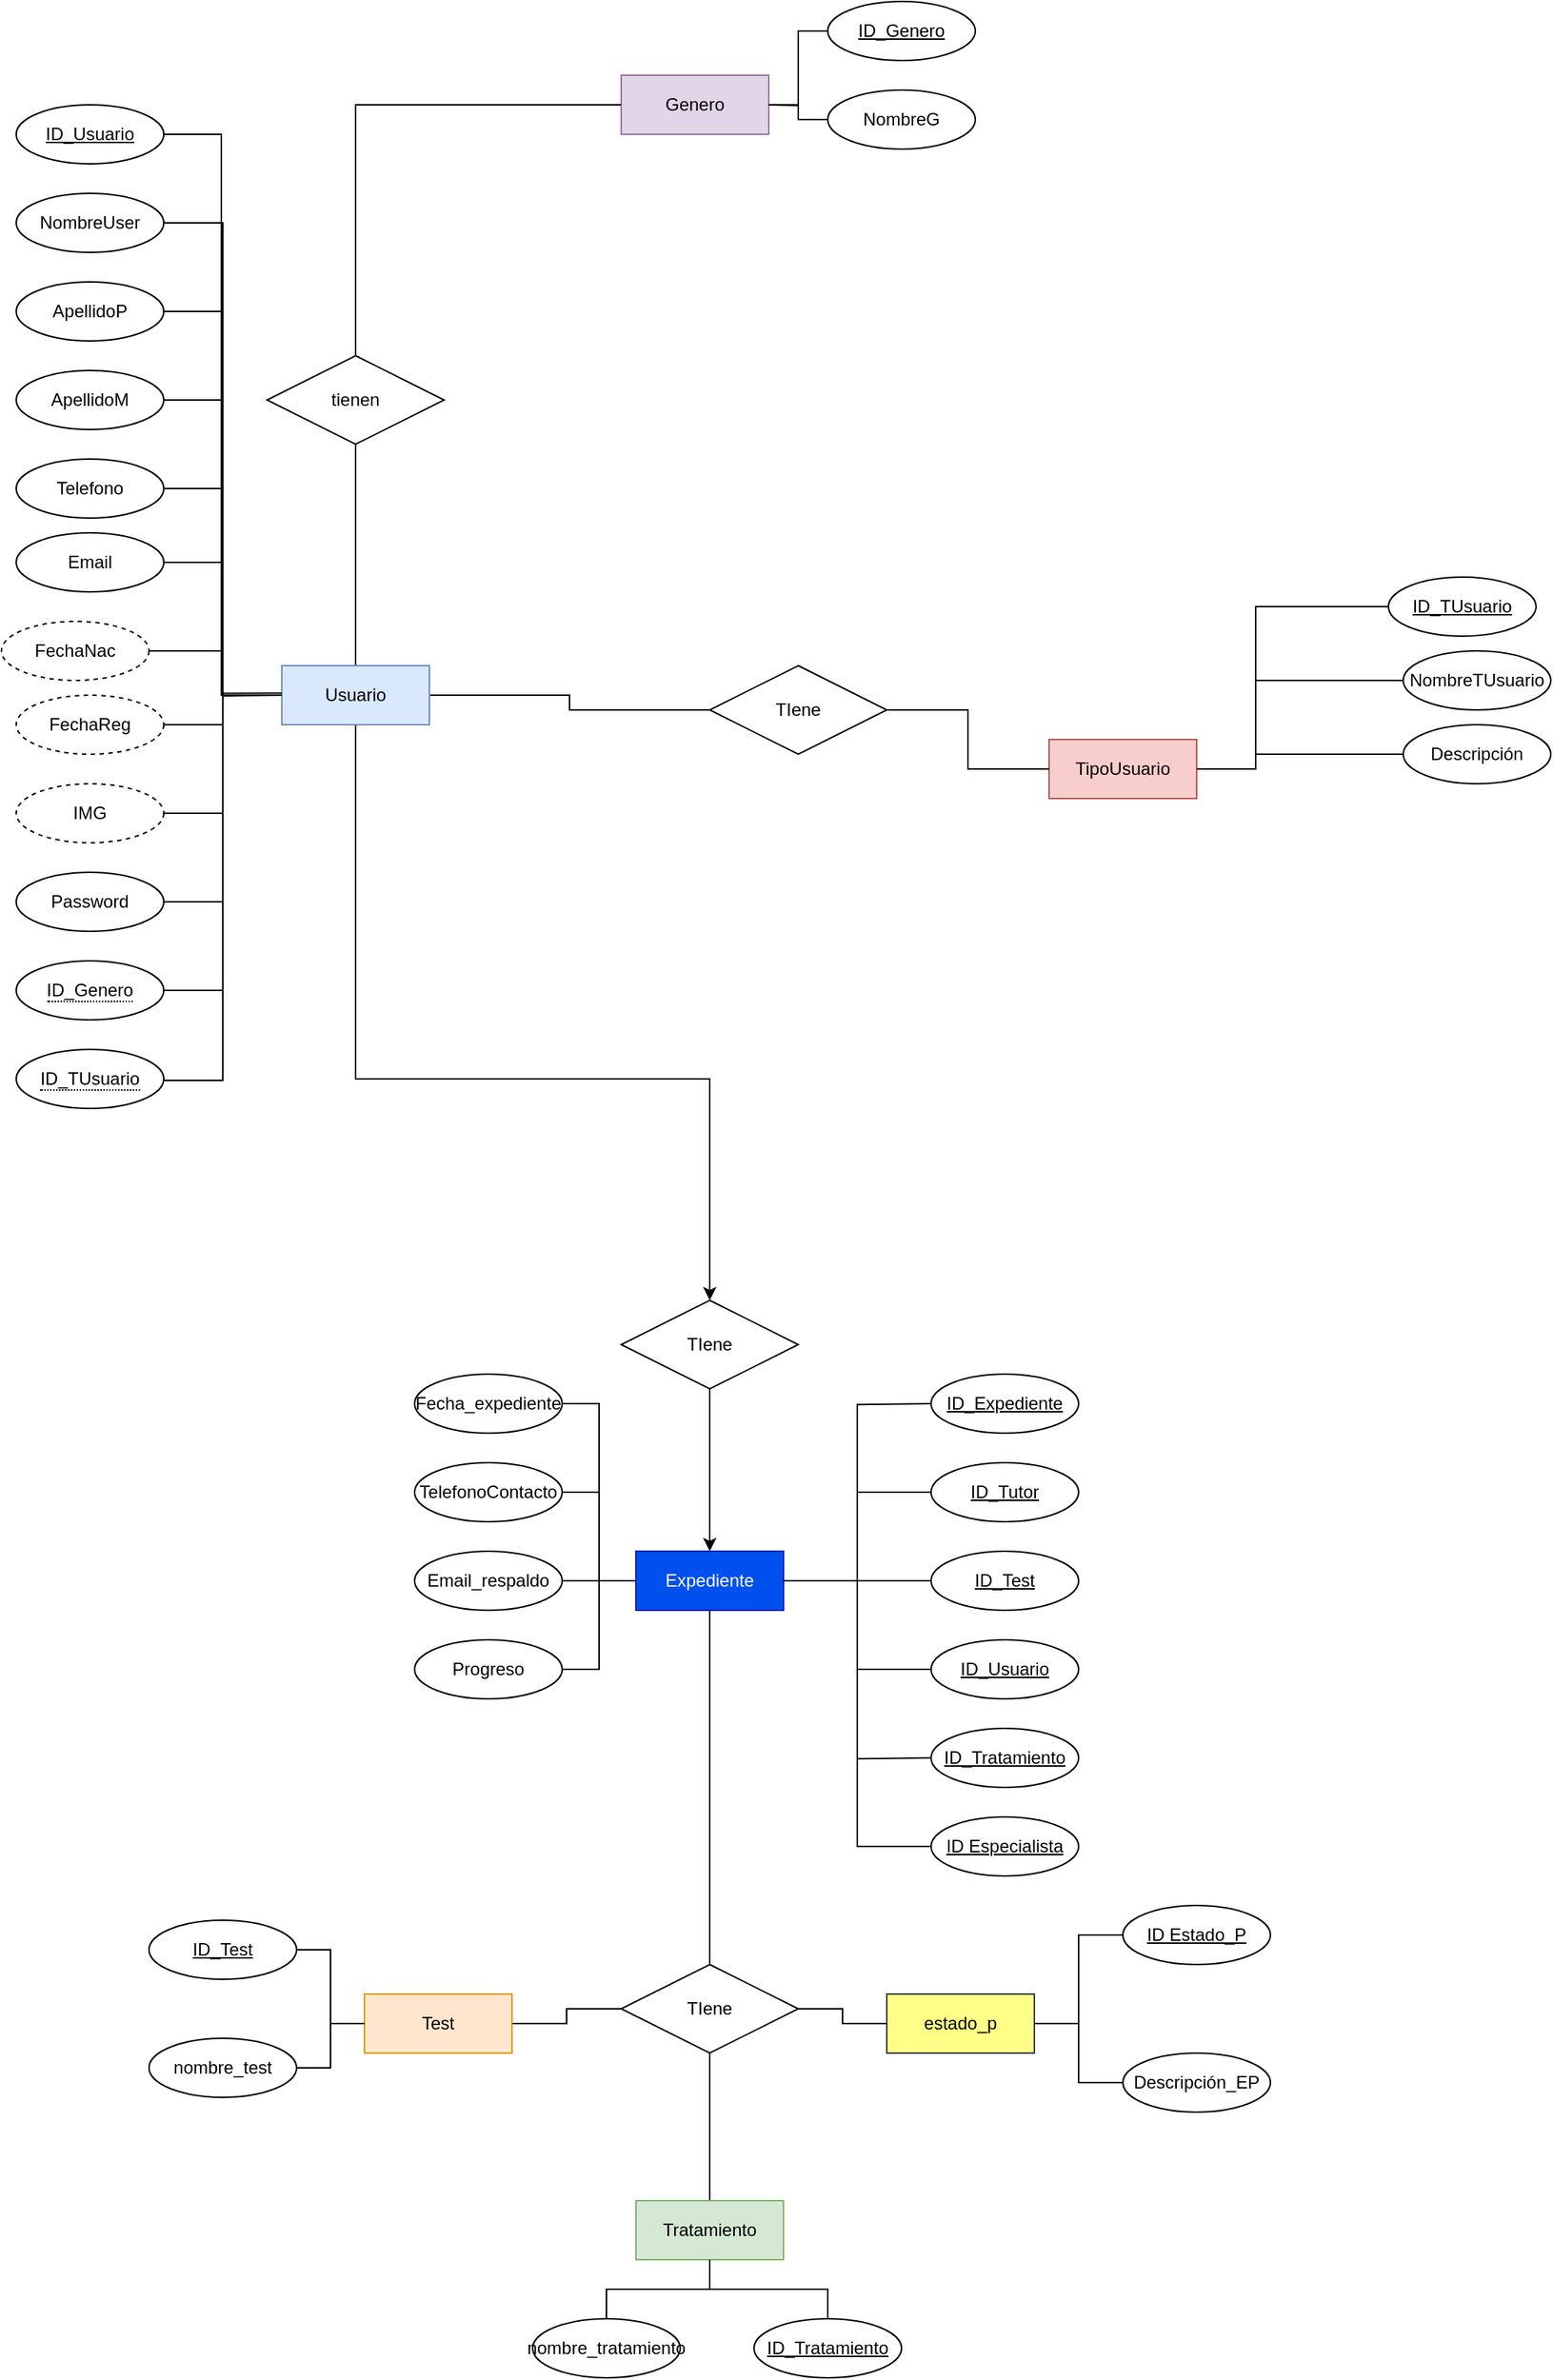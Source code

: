 <mxfile version="24.4.8" type="github">
  <diagram id="LTxdpnyszCatT74xIp0X" name="modelo ER">
    <mxGraphModel dx="208" dy="605" grid="1" gridSize="10" guides="1" tooltips="1" connect="1" arrows="1" fold="1" page="1" pageScale="1" pageWidth="827" pageHeight="1169" math="0" shadow="0">
      <root>
        <mxCell id="0" />
        <mxCell id="1" parent="0" />
        <mxCell id="tz4zhaM1rUqlGJr84FCX-1" style="edgeStyle=orthogonalEdgeStyle;rounded=0;orthogonalLoop=1;jettySize=auto;html=1;endArrow=none;endFill=0;startArrow=none;startFill=0;" parent="1" source="tz4zhaM1rUqlGJr84FCX-3" target="tz4zhaM1rUqlGJr84FCX-42" edge="1">
          <mxGeometry relative="1" as="geometry" />
        </mxCell>
        <mxCell id="tz4zhaM1rUqlGJr84FCX-2" style="edgeStyle=orthogonalEdgeStyle;rounded=0;orthogonalLoop=1;jettySize=auto;html=1;exitX=0.5;exitY=0;exitDx=0;exitDy=0;entryX=0.5;entryY=1;entryDx=0;entryDy=0;endArrow=none;endFill=0;startArrow=none;startFill=0;" parent="1" source="tz4zhaM1rUqlGJr84FCX-3" target="tz4zhaM1rUqlGJr84FCX-76" edge="1">
          <mxGeometry relative="1" as="geometry" />
        </mxCell>
        <mxCell id="03zIuqUFUW3D3l1dbkAI-1" style="edgeStyle=orthogonalEdgeStyle;rounded=0;orthogonalLoop=1;jettySize=auto;html=1;entryX=0.5;entryY=0;entryDx=0;entryDy=0;" parent="1" source="tz4zhaM1rUqlGJr84FCX-3" target="tz4zhaM1rUqlGJr84FCX-165" edge="1">
          <mxGeometry relative="1" as="geometry">
            <Array as="points">
              <mxPoint x="1440" y="1300" />
              <mxPoint x="1680" y="1300" />
            </Array>
          </mxGeometry>
        </mxCell>
        <mxCell id="tz4zhaM1rUqlGJr84FCX-3" value="Usuario" style="whiteSpace=wrap;html=1;align=center;fillColor=#dae8fc;strokeColor=#6c8ebf;" parent="1" vertex="1">
          <mxGeometry x="1390" y="1020" width="100" height="40" as="geometry" />
        </mxCell>
        <mxCell id="4jeqp8nQi6s-3Mln8vao-18" style="edgeStyle=orthogonalEdgeStyle;rounded=0;orthogonalLoop=1;jettySize=auto;html=1;entryX=0;entryY=0.5;entryDx=0;entryDy=0;endArrow=none;endFill=0;" parent="1" source="tz4zhaM1rUqlGJr84FCX-5" target="tz4zhaM1rUqlGJr84FCX-3" edge="1">
          <mxGeometry relative="1" as="geometry" />
        </mxCell>
        <mxCell id="tz4zhaM1rUqlGJr84FCX-5" value="ApellidoP" style="ellipse;whiteSpace=wrap;html=1;align=center;" parent="1" vertex="1">
          <mxGeometry x="1210" y="760" width="100" height="40" as="geometry" />
        </mxCell>
        <mxCell id="4jeqp8nQi6s-3Mln8vao-16" style="edgeStyle=orthogonalEdgeStyle;rounded=0;orthogonalLoop=1;jettySize=auto;html=1;entryX=0;entryY=0.5;entryDx=0;entryDy=0;endArrow=none;endFill=0;" parent="1" source="tz4zhaM1rUqlGJr84FCX-7" target="tz4zhaM1rUqlGJr84FCX-3" edge="1">
          <mxGeometry relative="1" as="geometry" />
        </mxCell>
        <mxCell id="tz4zhaM1rUqlGJr84FCX-7" value="Telefono" style="ellipse;whiteSpace=wrap;html=1;align=center;" parent="1" vertex="1">
          <mxGeometry x="1210" y="880" width="100" height="40" as="geometry" />
        </mxCell>
        <mxCell id="4jeqp8nQi6s-3Mln8vao-17" style="edgeStyle=orthogonalEdgeStyle;rounded=0;orthogonalLoop=1;jettySize=auto;html=1;entryX=0;entryY=0.5;entryDx=0;entryDy=0;endArrow=none;endFill=0;" parent="1" source="tz4zhaM1rUqlGJr84FCX-9" target="tz4zhaM1rUqlGJr84FCX-3" edge="1">
          <mxGeometry relative="1" as="geometry" />
        </mxCell>
        <mxCell id="tz4zhaM1rUqlGJr84FCX-9" value="ApellidoM" style="ellipse;whiteSpace=wrap;html=1;align=center;" parent="1" vertex="1">
          <mxGeometry x="1210" y="820" width="100" height="40" as="geometry" />
        </mxCell>
        <mxCell id="4jeqp8nQi6s-3Mln8vao-19" style="edgeStyle=orthogonalEdgeStyle;rounded=0;orthogonalLoop=1;jettySize=auto;html=1;entryX=0;entryY=0.5;entryDx=0;entryDy=0;endArrow=none;endFill=0;" parent="1" source="tz4zhaM1rUqlGJr84FCX-11" target="tz4zhaM1rUqlGJr84FCX-3" edge="1">
          <mxGeometry relative="1" as="geometry" />
        </mxCell>
        <mxCell id="tz4zhaM1rUqlGJr84FCX-11" value="&lt;span style=&quot;text-align: left; text-wrap: nowrap;&quot;&gt;NombreUser&lt;/span&gt;" style="ellipse;whiteSpace=wrap;html=1;align=center;" parent="1" vertex="1">
          <mxGeometry x="1210" y="700" width="100" height="40" as="geometry" />
        </mxCell>
        <mxCell id="tz4zhaM1rUqlGJr84FCX-13" style="edgeStyle=orthogonalEdgeStyle;rounded=0;orthogonalLoop=1;jettySize=auto;html=1;exitX=1;exitY=0.5;exitDx=0;exitDy=0;endArrow=none;endFill=0;" parent="1" edge="1">
          <mxGeometry relative="1" as="geometry">
            <mxPoint x="1390" y="1038.667" as="targetPoint" />
            <Array as="points">
              <mxPoint x="1350" y="1240" />
              <mxPoint x="1350" y="1039" />
            </Array>
            <mxPoint x="1310.0" y="1240" as="sourcePoint" />
          </mxGeometry>
        </mxCell>
        <mxCell id="tz4zhaM1rUqlGJr84FCX-15" style="edgeStyle=orthogonalEdgeStyle;rounded=0;orthogonalLoop=1;jettySize=auto;html=1;exitX=1;exitY=0.5;exitDx=0;exitDy=0;endArrow=none;endFill=0;" parent="1" source="tz4zhaM1rUqlGJr84FCX-16" edge="1">
          <mxGeometry relative="1" as="geometry">
            <mxPoint x="1390" y="1040" as="targetPoint" />
            <Array as="points">
              <mxPoint x="1350" y="1120" />
              <mxPoint x="1350" y="1040" />
            </Array>
          </mxGeometry>
        </mxCell>
        <mxCell id="tz4zhaM1rUqlGJr84FCX-16" value="IMG" style="ellipse;whiteSpace=wrap;html=1;align=center;dashed=1;" parent="1" vertex="1">
          <mxGeometry x="1210" y="1100" width="100" height="40" as="geometry" />
        </mxCell>
        <mxCell id="tz4zhaM1rUqlGJr84FCX-17" style="edgeStyle=orthogonalEdgeStyle;rounded=0;orthogonalLoop=1;jettySize=auto;html=1;entryX=0;entryY=0.5;entryDx=0;entryDy=0;endArrow=none;endFill=0;" parent="1" source="tz4zhaM1rUqlGJr84FCX-21" target="tz4zhaM1rUqlGJr84FCX-28" edge="1">
          <mxGeometry relative="1" as="geometry">
            <Array as="points">
              <mxPoint x="2050" y="1090" />
              <mxPoint x="2050" y="1030" />
            </Array>
          </mxGeometry>
        </mxCell>
        <mxCell id="tz4zhaM1rUqlGJr84FCX-18" style="edgeStyle=orthogonalEdgeStyle;rounded=0;orthogonalLoop=1;jettySize=auto;html=1;entryX=0;entryY=0.5;entryDx=0;entryDy=0;endArrow=none;endFill=0;" parent="1" source="tz4zhaM1rUqlGJr84FCX-21" target="tz4zhaM1rUqlGJr84FCX-31" edge="1">
          <mxGeometry relative="1" as="geometry">
            <Array as="points">
              <mxPoint x="2050" y="1090" />
              <mxPoint x="2050" y="1080" />
            </Array>
          </mxGeometry>
        </mxCell>
        <mxCell id="tz4zhaM1rUqlGJr84FCX-21" value="TipoUsuario" style="whiteSpace=wrap;html=1;align=center;fillColor=#f8cecc;strokeColor=#b85450;" parent="1" vertex="1">
          <mxGeometry x="1910" y="1070" width="100" height="40" as="geometry" />
        </mxCell>
        <mxCell id="tz4zhaM1rUqlGJr84FCX-22" style="edgeStyle=orthogonalEdgeStyle;rounded=0;orthogonalLoop=1;jettySize=auto;html=1;entryX=1;entryY=0.5;entryDx=0;entryDy=0;endArrow=none;endFill=0;" parent="1" source="tz4zhaM1rUqlGJr84FCX-24" target="tz4zhaM1rUqlGJr84FCX-21" edge="1">
          <mxGeometry relative="1" as="geometry">
            <Array as="points">
              <mxPoint x="2150" y="980" />
              <mxPoint x="2050" y="980" />
              <mxPoint x="2050" y="1110" />
            </Array>
          </mxGeometry>
        </mxCell>
        <mxCell id="tz4zhaM1rUqlGJr84FCX-23" value="Password" style="ellipse;whiteSpace=wrap;html=1;align=center;" parent="1" vertex="1">
          <mxGeometry x="1210" y="1160" width="100" height="40" as="geometry" />
        </mxCell>
        <mxCell id="tz4zhaM1rUqlGJr84FCX-24" value="ID_TUsuario" style="ellipse;whiteSpace=wrap;html=1;align=center;fontStyle=4;" parent="1" vertex="1">
          <mxGeometry x="2140" y="960" width="100" height="40" as="geometry" />
        </mxCell>
        <mxCell id="tz4zhaM1rUqlGJr84FCX-25" style="edgeStyle=orthogonalEdgeStyle;rounded=0;orthogonalLoop=1;jettySize=auto;html=1;exitX=1;exitY=0.5;exitDx=0;exitDy=0;endArrow=none;endFill=0;" parent="1" source="tz4zhaM1rUqlGJr84FCX-23" edge="1">
          <mxGeometry relative="1" as="geometry">
            <mxPoint x="1390" y="1040.0" as="targetPoint" />
            <Array as="points">
              <mxPoint x="1350" y="1180" />
              <mxPoint x="1350" y="1040" />
            </Array>
          </mxGeometry>
        </mxCell>
        <mxCell id="4jeqp8nQi6s-3Mln8vao-14" style="edgeStyle=orthogonalEdgeStyle;rounded=0;orthogonalLoop=1;jettySize=auto;html=1;endArrow=none;endFill=0;" parent="1" source="tz4zhaM1rUqlGJr84FCX-26" target="tz4zhaM1rUqlGJr84FCX-3" edge="1">
          <mxGeometry relative="1" as="geometry">
            <Array as="points">
              <mxPoint x="1350" y="1010" />
              <mxPoint x="1350" y="1040" />
            </Array>
          </mxGeometry>
        </mxCell>
        <mxCell id="tz4zhaM1rUqlGJr84FCX-26" value="FechaNac" style="ellipse;whiteSpace=wrap;html=1;align=center;dashed=1;" parent="1" vertex="1">
          <mxGeometry x="1200" y="990" width="100" height="40" as="geometry" />
        </mxCell>
        <mxCell id="tz4zhaM1rUqlGJr84FCX-27" style="edgeStyle=orthogonalEdgeStyle;rounded=0;orthogonalLoop=1;jettySize=auto;html=1;exitX=1;exitY=0.5;exitDx=0;exitDy=0;entryX=0;entryY=0.25;entryDx=0;entryDy=0;endArrow=none;endFill=0;" parent="1" edge="1">
          <mxGeometry relative="1" as="geometry">
            <mxPoint x="1310" y="1300" as="sourcePoint" />
            <mxPoint x="1390" y="1040" as="targetPoint" />
            <Array as="points">
              <mxPoint x="1310" y="1301" />
              <mxPoint x="1350" y="1301" />
              <mxPoint x="1350" y="1040" />
            </Array>
          </mxGeometry>
        </mxCell>
        <mxCell id="tz4zhaM1rUqlGJr84FCX-28" value="NombreTUsuario" style="ellipse;whiteSpace=wrap;html=1;align=center;" parent="1" vertex="1">
          <mxGeometry x="2150" y="1010" width="100" height="40" as="geometry" />
        </mxCell>
        <mxCell id="tz4zhaM1rUqlGJr84FCX-29" style="edgeStyle=orthogonalEdgeStyle;rounded=0;orthogonalLoop=1;jettySize=auto;html=1;exitX=1;exitY=0.5;exitDx=0;exitDy=0;endArrow=none;endFill=0;" parent="1" source="tz4zhaM1rUqlGJr84FCX-30" edge="1">
          <mxGeometry relative="1" as="geometry">
            <mxPoint x="1390" y="1040" as="targetPoint" />
          </mxGeometry>
        </mxCell>
        <mxCell id="tz4zhaM1rUqlGJr84FCX-30" value="FechaReg" style="ellipse;whiteSpace=wrap;html=1;align=center;dashed=1;" parent="1" vertex="1">
          <mxGeometry x="1210" y="1040" width="100" height="40" as="geometry" />
        </mxCell>
        <mxCell id="tz4zhaM1rUqlGJr84FCX-31" value="&lt;span style=&quot;text-align: left; text-wrap: nowrap;&quot;&gt;Descripción&lt;/span&gt;" style="ellipse;whiteSpace=wrap;html=1;align=center;" parent="1" vertex="1">
          <mxGeometry x="2150" y="1060" width="100" height="40" as="geometry" />
        </mxCell>
        <mxCell id="tz4zhaM1rUqlGJr84FCX-41" style="edgeStyle=orthogonalEdgeStyle;rounded=0;orthogonalLoop=1;jettySize=auto;html=1;entryX=0;entryY=0.5;entryDx=0;entryDy=0;endArrow=none;endFill=0;" parent="1" source="tz4zhaM1rUqlGJr84FCX-42" target="tz4zhaM1rUqlGJr84FCX-21" edge="1">
          <mxGeometry relative="1" as="geometry" />
        </mxCell>
        <mxCell id="tz4zhaM1rUqlGJr84FCX-42" value="TIene" style="shape=rhombus;perimeter=rhombusPerimeter;whiteSpace=wrap;html=1;align=center;" parent="1" vertex="1">
          <mxGeometry x="1680" y="1020" width="120" height="60" as="geometry" />
        </mxCell>
        <mxCell id="4jeqp8nQi6s-3Mln8vao-15" style="edgeStyle=orthogonalEdgeStyle;rounded=0;orthogonalLoop=1;jettySize=auto;html=1;entryX=0;entryY=0.5;entryDx=0;entryDy=0;endArrow=none;endFill=0;" parent="1" source="tz4zhaM1rUqlGJr84FCX-46" target="tz4zhaM1rUqlGJr84FCX-3" edge="1">
          <mxGeometry relative="1" as="geometry" />
        </mxCell>
        <mxCell id="tz4zhaM1rUqlGJr84FCX-46" value="Email" style="ellipse;whiteSpace=wrap;html=1;align=center;" parent="1" vertex="1">
          <mxGeometry x="1210" y="930" width="100" height="40" as="geometry" />
        </mxCell>
        <mxCell id="tz4zhaM1rUqlGJr84FCX-51" value="&lt;span style=&quot;border-bottom: 1px dotted&quot;&gt;ID_TUsuario&lt;/span&gt;" style="ellipse;whiteSpace=wrap;html=1;align=center;" parent="1" vertex="1">
          <mxGeometry x="1210" y="1280" width="100" height="40" as="geometry" />
        </mxCell>
        <mxCell id="4jeqp8nQi6s-3Mln8vao-13" style="edgeStyle=orthogonalEdgeStyle;rounded=0;orthogonalLoop=1;jettySize=auto;html=1;entryX=0;entryY=0.5;entryDx=0;entryDy=0;endArrow=none;endFill=0;" parent="1" source="tz4zhaM1rUqlGJr84FCX-58" target="tz4zhaM1rUqlGJr84FCX-80" edge="1">
          <mxGeometry relative="1" as="geometry" />
        </mxCell>
        <mxCell id="tz4zhaM1rUqlGJr84FCX-58" value="Progreso" style="ellipse;whiteSpace=wrap;html=1;align=center;" parent="1" vertex="1">
          <mxGeometry x="1480" y="1680" width="100" height="40" as="geometry" />
        </mxCell>
        <mxCell id="4jeqp8nQi6s-3Mln8vao-12" style="edgeStyle=orthogonalEdgeStyle;rounded=0;orthogonalLoop=1;jettySize=auto;html=1;exitX=1;exitY=0.5;exitDx=0;exitDy=0;entryX=0;entryY=0.5;entryDx=0;entryDy=0;endArrow=none;endFill=0;" parent="1" source="tz4zhaM1rUqlGJr84FCX-62" target="tz4zhaM1rUqlGJr84FCX-80" edge="1">
          <mxGeometry relative="1" as="geometry" />
        </mxCell>
        <mxCell id="tz4zhaM1rUqlGJr84FCX-62" value="Email_respaldo" style="ellipse;whiteSpace=wrap;html=1;align=center;" parent="1" vertex="1">
          <mxGeometry x="1480" y="1620" width="100" height="40" as="geometry" />
        </mxCell>
        <mxCell id="tz4zhaM1rUqlGJr84FCX-68" style="edgeStyle=orthogonalEdgeStyle;rounded=0;orthogonalLoop=1;jettySize=auto;html=1;exitX=1;exitY=0.5;exitDx=0;exitDy=0;endArrow=none;endFill=0;" parent="1" source="9C6oVeL2T3ROxALv17Od-2" edge="1">
          <mxGeometry relative="1" as="geometry">
            <mxPoint x="1304" y="549.97" as="sourcePoint" />
            <mxPoint x="1390" y="1040" as="targetPoint" />
            <Array as="points">
              <mxPoint x="1349" y="660" />
              <mxPoint x="1349" y="1040" />
            </Array>
          </mxGeometry>
        </mxCell>
        <mxCell id="tz4zhaM1rUqlGJr84FCX-70" value="Genero" style="whiteSpace=wrap;html=1;align=center;fillColor=#e1d5e7;strokeColor=#9673a6;" parent="1" vertex="1">
          <mxGeometry x="1620" y="620" width="100" height="40" as="geometry" />
        </mxCell>
        <mxCell id="tz4zhaM1rUqlGJr84FCX-71" style="edgeStyle=orthogonalEdgeStyle;rounded=0;orthogonalLoop=1;jettySize=auto;html=1;exitX=0;exitY=0.5;exitDx=0;exitDy=0;entryX=1;entryY=0.5;entryDx=0;entryDy=0;endArrow=none;endFill=0;" parent="1" source="tz4zhaM1rUqlGJr84FCX-72" target="tz4zhaM1rUqlGJr84FCX-70" edge="1">
          <mxGeometry relative="1" as="geometry" />
        </mxCell>
        <mxCell id="tz4zhaM1rUqlGJr84FCX-72" value="ID_Genero" style="ellipse;whiteSpace=wrap;html=1;align=center;fontStyle=4;" parent="1" vertex="1">
          <mxGeometry x="1760" y="570" width="100" height="40" as="geometry" />
        </mxCell>
        <mxCell id="tz4zhaM1rUqlGJr84FCX-73" style="edgeStyle=orthogonalEdgeStyle;rounded=0;orthogonalLoop=1;jettySize=auto;html=1;exitX=0;exitY=0.5;exitDx=0;exitDy=0;endArrow=none;endFill=0;" parent="1" source="tz4zhaM1rUqlGJr84FCX-74" edge="1">
          <mxGeometry relative="1" as="geometry">
            <mxPoint x="1720" y="640" as="targetPoint" />
          </mxGeometry>
        </mxCell>
        <mxCell id="tz4zhaM1rUqlGJr84FCX-74" value="&lt;span style=&quot;text-align: left; text-wrap: nowrap;&quot;&gt;NombreG&lt;/span&gt;" style="ellipse;whiteSpace=wrap;html=1;align=center;" parent="1" vertex="1">
          <mxGeometry x="1760" y="630" width="100" height="40" as="geometry" />
        </mxCell>
        <mxCell id="tz4zhaM1rUqlGJr84FCX-75" style="edgeStyle=orthogonalEdgeStyle;rounded=0;orthogonalLoop=1;jettySize=auto;html=1;exitX=0.5;exitY=0;exitDx=0;exitDy=0;entryX=0;entryY=0.5;entryDx=0;entryDy=0;endArrow=none;endFill=0;" parent="1" source="tz4zhaM1rUqlGJr84FCX-76" target="tz4zhaM1rUqlGJr84FCX-70" edge="1">
          <mxGeometry relative="1" as="geometry" />
        </mxCell>
        <mxCell id="tz4zhaM1rUqlGJr84FCX-76" value="tienen" style="shape=rhombus;perimeter=rhombusPerimeter;whiteSpace=wrap;html=1;align=center;" parent="1" vertex="1">
          <mxGeometry x="1380" y="810" width="120" height="60" as="geometry" />
        </mxCell>
        <mxCell id="4jeqp8nQi6s-3Mln8vao-21" style="edgeStyle=orthogonalEdgeStyle;rounded=0;orthogonalLoop=1;jettySize=auto;html=1;endArrow=none;endFill=0;" parent="1" source="tz4zhaM1rUqlGJr84FCX-80" target="4jeqp8nQi6s-3Mln8vao-20" edge="1">
          <mxGeometry relative="1" as="geometry" />
        </mxCell>
        <mxCell id="tz4zhaM1rUqlGJr84FCX-80" value="Expediente" style="whiteSpace=wrap;html=1;align=center;fillColor=#0050ef;fontColor=#ffffff;strokeColor=#001DBC;" parent="1" vertex="1">
          <mxGeometry x="1630" y="1620" width="100" height="40" as="geometry" />
        </mxCell>
        <mxCell id="4jeqp8nQi6s-3Mln8vao-8" style="edgeStyle=orthogonalEdgeStyle;rounded=0;orthogonalLoop=1;jettySize=auto;html=1;entryX=0;entryY=0.5;entryDx=0;entryDy=0;endArrow=none;endFill=0;" parent="1" source="tz4zhaM1rUqlGJr84FCX-109" target="tz4zhaM1rUqlGJr84FCX-80" edge="1">
          <mxGeometry relative="1" as="geometry" />
        </mxCell>
        <mxCell id="tz4zhaM1rUqlGJr84FCX-109" value="Fecha_expediente" style="ellipse;whiteSpace=wrap;html=1;align=center;" parent="1" vertex="1">
          <mxGeometry x="1480" y="1500" width="100" height="40" as="geometry" />
        </mxCell>
        <mxCell id="4jeqp8nQi6s-3Mln8vao-11" style="edgeStyle=orthogonalEdgeStyle;rounded=0;orthogonalLoop=1;jettySize=auto;html=1;entryX=0;entryY=0.5;entryDx=0;entryDy=0;endArrow=none;endFill=0;" parent="1" source="tz4zhaM1rUqlGJr84FCX-111" target="tz4zhaM1rUqlGJr84FCX-80" edge="1">
          <mxGeometry relative="1" as="geometry" />
        </mxCell>
        <mxCell id="tz4zhaM1rUqlGJr84FCX-111" value="TelefonoContacto" style="ellipse;whiteSpace=wrap;html=1;align=center;" parent="1" vertex="1">
          <mxGeometry x="1480" y="1560" width="100" height="40" as="geometry" />
        </mxCell>
        <mxCell id="4jeqp8nQi6s-3Mln8vao-6" style="edgeStyle=orthogonalEdgeStyle;rounded=0;orthogonalLoop=1;jettySize=auto;html=1;entryX=1;entryY=0.5;entryDx=0;entryDy=0;endArrow=none;endFill=0;" parent="1" source="tz4zhaM1rUqlGJr84FCX-117" target="tz4zhaM1rUqlGJr84FCX-80" edge="1">
          <mxGeometry relative="1" as="geometry" />
        </mxCell>
        <mxCell id="tz4zhaM1rUqlGJr84FCX-117" value="ID_Tutor" style="ellipse;whiteSpace=wrap;html=1;align=center;fontStyle=4;" parent="1" vertex="1">
          <mxGeometry x="1830" y="1560" width="100" height="40" as="geometry" />
        </mxCell>
        <mxCell id="4jeqp8nQi6s-3Mln8vao-7" style="edgeStyle=orthogonalEdgeStyle;rounded=0;orthogonalLoop=1;jettySize=auto;html=1;entryX=1;entryY=0.5;entryDx=0;entryDy=0;endArrow=none;endFill=0;" parent="1" target="tz4zhaM1rUqlGJr84FCX-80" edge="1">
          <mxGeometry relative="1" as="geometry">
            <mxPoint x="1830.0" y="1520.059" as="sourcePoint" />
          </mxGeometry>
        </mxCell>
        <mxCell id="4jeqp8nQi6s-3Mln8vao-5" style="edgeStyle=orthogonalEdgeStyle;rounded=0;orthogonalLoop=1;jettySize=auto;html=1;endArrow=none;endFill=0;" parent="1" source="tz4zhaM1rUqlGJr84FCX-158" target="tz4zhaM1rUqlGJr84FCX-80" edge="1">
          <mxGeometry relative="1" as="geometry" />
        </mxCell>
        <mxCell id="tz4zhaM1rUqlGJr84FCX-158" value="ID_Test" style="ellipse;whiteSpace=wrap;html=1;align=center;fontStyle=4;" parent="1" vertex="1">
          <mxGeometry x="1830" y="1620" width="100" height="40" as="geometry" />
        </mxCell>
        <mxCell id="03zIuqUFUW3D3l1dbkAI-2" style="edgeStyle=orthogonalEdgeStyle;rounded=0;orthogonalLoop=1;jettySize=auto;html=1;entryX=0.5;entryY=0;entryDx=0;entryDy=0;" parent="1" source="tz4zhaM1rUqlGJr84FCX-165" target="tz4zhaM1rUqlGJr84FCX-80" edge="1">
          <mxGeometry relative="1" as="geometry" />
        </mxCell>
        <mxCell id="tz4zhaM1rUqlGJr84FCX-165" value="TIene" style="shape=rhombus;perimeter=rhombusPerimeter;whiteSpace=wrap;html=1;align=center;" parent="1" vertex="1">
          <mxGeometry x="1620" y="1450" width="120" height="60" as="geometry" />
        </mxCell>
        <mxCell id="9C6oVeL2T3ROxALv17Od-2" value="ID_Usuario" style="ellipse;whiteSpace=wrap;html=1;align=center;fontStyle=4;" parent="1" vertex="1">
          <mxGeometry x="1210" y="640" width="100" height="40" as="geometry" />
        </mxCell>
        <mxCell id="9C6oVeL2T3ROxALv17Od-3" value="&lt;span style=&quot;border-bottom: 1px dotted&quot;&gt;ID_Genero&lt;/span&gt;" style="ellipse;whiteSpace=wrap;html=1;align=center;" parent="1" vertex="1">
          <mxGeometry x="1210" y="1220" width="100" height="40" as="geometry" />
        </mxCell>
        <mxCell id="4jeqp8nQi6s-3Mln8vao-10" style="edgeStyle=orthogonalEdgeStyle;rounded=0;orthogonalLoop=1;jettySize=auto;html=1;entryX=1;entryY=0.5;entryDx=0;entryDy=0;endArrow=none;endFill=0;" parent="1" source="9C6oVeL2T3ROxALv17Od-4" target="tz4zhaM1rUqlGJr84FCX-80" edge="1">
          <mxGeometry relative="1" as="geometry" />
        </mxCell>
        <mxCell id="9C6oVeL2T3ROxALv17Od-4" value="ID Especialista" style="ellipse;whiteSpace=wrap;html=1;align=center;fontStyle=4;" parent="1" vertex="1">
          <mxGeometry x="1830" y="1800" width="100" height="40" as="geometry" />
        </mxCell>
        <mxCell id="4jeqp8nQi6s-3Mln8vao-4" style="edgeStyle=orthogonalEdgeStyle;rounded=0;orthogonalLoop=1;jettySize=auto;html=1;entryX=1;entryY=0.5;entryDx=0;entryDy=0;endArrow=none;endFill=0;" parent="1" source="5z2-UKMdd_kbWTUBQfvs-2" target="tz4zhaM1rUqlGJr84FCX-80" edge="1">
          <mxGeometry relative="1" as="geometry" />
        </mxCell>
        <mxCell id="5z2-UKMdd_kbWTUBQfvs-2" value="ID_Usuario" style="ellipse;whiteSpace=wrap;html=1;align=center;fontStyle=4;" parent="1" vertex="1">
          <mxGeometry x="1830" y="1680" width="100" height="40" as="geometry" />
        </mxCell>
        <mxCell id="4jeqp8nQi6s-3Mln8vao-3" style="edgeStyle=orthogonalEdgeStyle;rounded=0;orthogonalLoop=1;jettySize=auto;html=1;entryX=1;entryY=0.5;entryDx=0;entryDy=0;endArrow=none;endFill=0;" parent="1" target="tz4zhaM1rUqlGJr84FCX-80" edge="1">
          <mxGeometry relative="1" as="geometry">
            <mxPoint x="1830.0" y="1760.059" as="sourcePoint" />
          </mxGeometry>
        </mxCell>
        <mxCell id="JVqK2x1guJY2FoO6_I79-8" style="edgeStyle=orthogonalEdgeStyle;rounded=0;orthogonalLoop=1;jettySize=auto;html=1;endArrow=none;endFill=0;" parent="1" source="4jeqp8nQi6s-3Mln8vao-20" target="4jeqp8nQi6s-3Mln8vao-22" edge="1">
          <mxGeometry relative="1" as="geometry" />
        </mxCell>
        <mxCell id="JVqK2x1guJY2FoO6_I79-9" style="edgeStyle=orthogonalEdgeStyle;rounded=0;orthogonalLoop=1;jettySize=auto;html=1;entryX=0;entryY=0.5;entryDx=0;entryDy=0;endArrow=none;endFill=0;" parent="1" source="4jeqp8nQi6s-3Mln8vao-20" target="4jeqp8nQi6s-3Mln8vao-38" edge="1">
          <mxGeometry relative="1" as="geometry" />
        </mxCell>
        <mxCell id="JVqK2x1guJY2FoO6_I79-10" style="edgeStyle=orthogonalEdgeStyle;rounded=0;orthogonalLoop=1;jettySize=auto;html=1;entryX=0.5;entryY=0;entryDx=0;entryDy=0;endArrow=none;endFill=0;" parent="1" source="4jeqp8nQi6s-3Mln8vao-20" target="4jeqp8nQi6s-3Mln8vao-32" edge="1">
          <mxGeometry relative="1" as="geometry" />
        </mxCell>
        <mxCell id="4jeqp8nQi6s-3Mln8vao-20" value="TIene" style="shape=rhombus;perimeter=rhombusPerimeter;whiteSpace=wrap;html=1;align=center;" parent="1" vertex="1">
          <mxGeometry x="1620" y="1900" width="120" height="60" as="geometry" />
        </mxCell>
        <mxCell id="4jeqp8nQi6s-3Mln8vao-22" value="Test" style="whiteSpace=wrap;html=1;align=center;fillColor=#ffe6cc;strokeColor=#d79b00;" parent="1" vertex="1">
          <mxGeometry x="1446" y="1920" width="100" height="40" as="geometry" />
        </mxCell>
        <mxCell id="4jeqp8nQi6s-3Mln8vao-27" style="edgeStyle=orthogonalEdgeStyle;rounded=0;orthogonalLoop=1;jettySize=auto;html=1;entryX=0;entryY=0.5;entryDx=0;entryDy=0;endArrow=none;endFill=0;" parent="1" source="4jeqp8nQi6s-3Mln8vao-26" target="4jeqp8nQi6s-3Mln8vao-22" edge="1">
          <mxGeometry relative="1" as="geometry" />
        </mxCell>
        <mxCell id="4jeqp8nQi6s-3Mln8vao-26" value="ID_Test" style="ellipse;whiteSpace=wrap;html=1;align=center;fontStyle=4;" parent="1" vertex="1">
          <mxGeometry x="1300" y="1870" width="100" height="40" as="geometry" />
        </mxCell>
        <mxCell id="4jeqp8nQi6s-3Mln8vao-29" style="edgeStyle=orthogonalEdgeStyle;rounded=0;orthogonalLoop=1;jettySize=auto;html=1;endArrow=none;endFill=0;" parent="1" source="4jeqp8nQi6s-3Mln8vao-28" target="4jeqp8nQi6s-3Mln8vao-22" edge="1">
          <mxGeometry relative="1" as="geometry" />
        </mxCell>
        <mxCell id="4jeqp8nQi6s-3Mln8vao-28" value="nombre_test" style="ellipse;whiteSpace=wrap;html=1;align=center;" parent="1" vertex="1">
          <mxGeometry x="1300" y="1950" width="100" height="40" as="geometry" />
        </mxCell>
        <mxCell id="4jeqp8nQi6s-3Mln8vao-32" value="Tratamiento" style="whiteSpace=wrap;html=1;align=center;fillColor=#d5e8d4;strokeColor=#82b366;" parent="1" vertex="1">
          <mxGeometry x="1630" y="2060" width="100" height="40" as="geometry" />
        </mxCell>
        <mxCell id="JVqK2x1guJY2FoO6_I79-6" style="edgeStyle=orthogonalEdgeStyle;rounded=0;orthogonalLoop=1;jettySize=auto;html=1;entryX=0.5;entryY=1;entryDx=0;entryDy=0;endArrow=none;endFill=0;" parent="1" source="4jeqp8nQi6s-3Mln8vao-34" target="4jeqp8nQi6s-3Mln8vao-32" edge="1">
          <mxGeometry relative="1" as="geometry" />
        </mxCell>
        <mxCell id="4jeqp8nQi6s-3Mln8vao-34" value="ID_Tratamiento" style="ellipse;whiteSpace=wrap;html=1;align=center;fontStyle=4;" parent="1" vertex="1">
          <mxGeometry x="1710" y="2140" width="100" height="40" as="geometry" />
        </mxCell>
        <mxCell id="JVqK2x1guJY2FoO6_I79-7" style="edgeStyle=orthogonalEdgeStyle;rounded=0;orthogonalLoop=1;jettySize=auto;html=1;entryX=0.5;entryY=1;entryDx=0;entryDy=0;endArrow=none;endFill=0;" parent="1" source="4jeqp8nQi6s-3Mln8vao-36" target="4jeqp8nQi6s-3Mln8vao-32" edge="1">
          <mxGeometry relative="1" as="geometry" />
        </mxCell>
        <mxCell id="4jeqp8nQi6s-3Mln8vao-36" value="nombre_tratamiento" style="ellipse;whiteSpace=wrap;html=1;align=center;" parent="1" vertex="1">
          <mxGeometry x="1560" y="2140" width="100" height="40" as="geometry" />
        </mxCell>
        <mxCell id="4jeqp8nQi6s-3Mln8vao-38" value="estado_p" style="whiteSpace=wrap;html=1;align=center;fillColor=#ffff88;strokeColor=#36393d;" parent="1" vertex="1">
          <mxGeometry x="1800" y="1920" width="100" height="40" as="geometry" />
        </mxCell>
        <mxCell id="JVqK2x1guJY2FoO6_I79-2" style="edgeStyle=orthogonalEdgeStyle;rounded=0;orthogonalLoop=1;jettySize=auto;html=1;entryX=1;entryY=0.5;entryDx=0;entryDy=0;endArrow=none;endFill=0;" parent="1" source="JVqK2x1guJY2FoO6_I79-1" target="4jeqp8nQi6s-3Mln8vao-38" edge="1">
          <mxGeometry relative="1" as="geometry" />
        </mxCell>
        <mxCell id="JVqK2x1guJY2FoO6_I79-1" value="ID Estado_P" style="ellipse;whiteSpace=wrap;html=1;align=center;fontStyle=4;" parent="1" vertex="1">
          <mxGeometry x="1960" y="1860" width="100" height="40" as="geometry" />
        </mxCell>
        <mxCell id="JVqK2x1guJY2FoO6_I79-4" style="edgeStyle=orthogonalEdgeStyle;rounded=0;orthogonalLoop=1;jettySize=auto;html=1;entryX=1;entryY=0.5;entryDx=0;entryDy=0;endArrow=none;endFill=0;" parent="1" source="JVqK2x1guJY2FoO6_I79-3" target="4jeqp8nQi6s-3Mln8vao-38" edge="1">
          <mxGeometry relative="1" as="geometry" />
        </mxCell>
        <mxCell id="JVqK2x1guJY2FoO6_I79-3" value="&lt;span style=&quot;text-align: left; text-wrap: nowrap;&quot;&gt;Descripción_EP&lt;/span&gt;" style="ellipse;whiteSpace=wrap;html=1;align=center;" parent="1" vertex="1">
          <mxGeometry x="1960" y="1960" width="100" height="40" as="geometry" />
        </mxCell>
        <mxCell id="Y-6l0K5Tskr5mgiqx6_v-1" value="ID_Expediente" style="ellipse;whiteSpace=wrap;html=1;align=center;fontStyle=4;" vertex="1" parent="1">
          <mxGeometry x="1830" y="1500" width="100" height="40" as="geometry" />
        </mxCell>
        <mxCell id="Y-6l0K5Tskr5mgiqx6_v-4" value="ID_Tratamiento" style="ellipse;whiteSpace=wrap;html=1;align=center;fontStyle=4;" vertex="1" parent="1">
          <mxGeometry x="1830" y="1740" width="100" height="40" as="geometry" />
        </mxCell>
      </root>
    </mxGraphModel>
  </diagram>
</mxfile>
